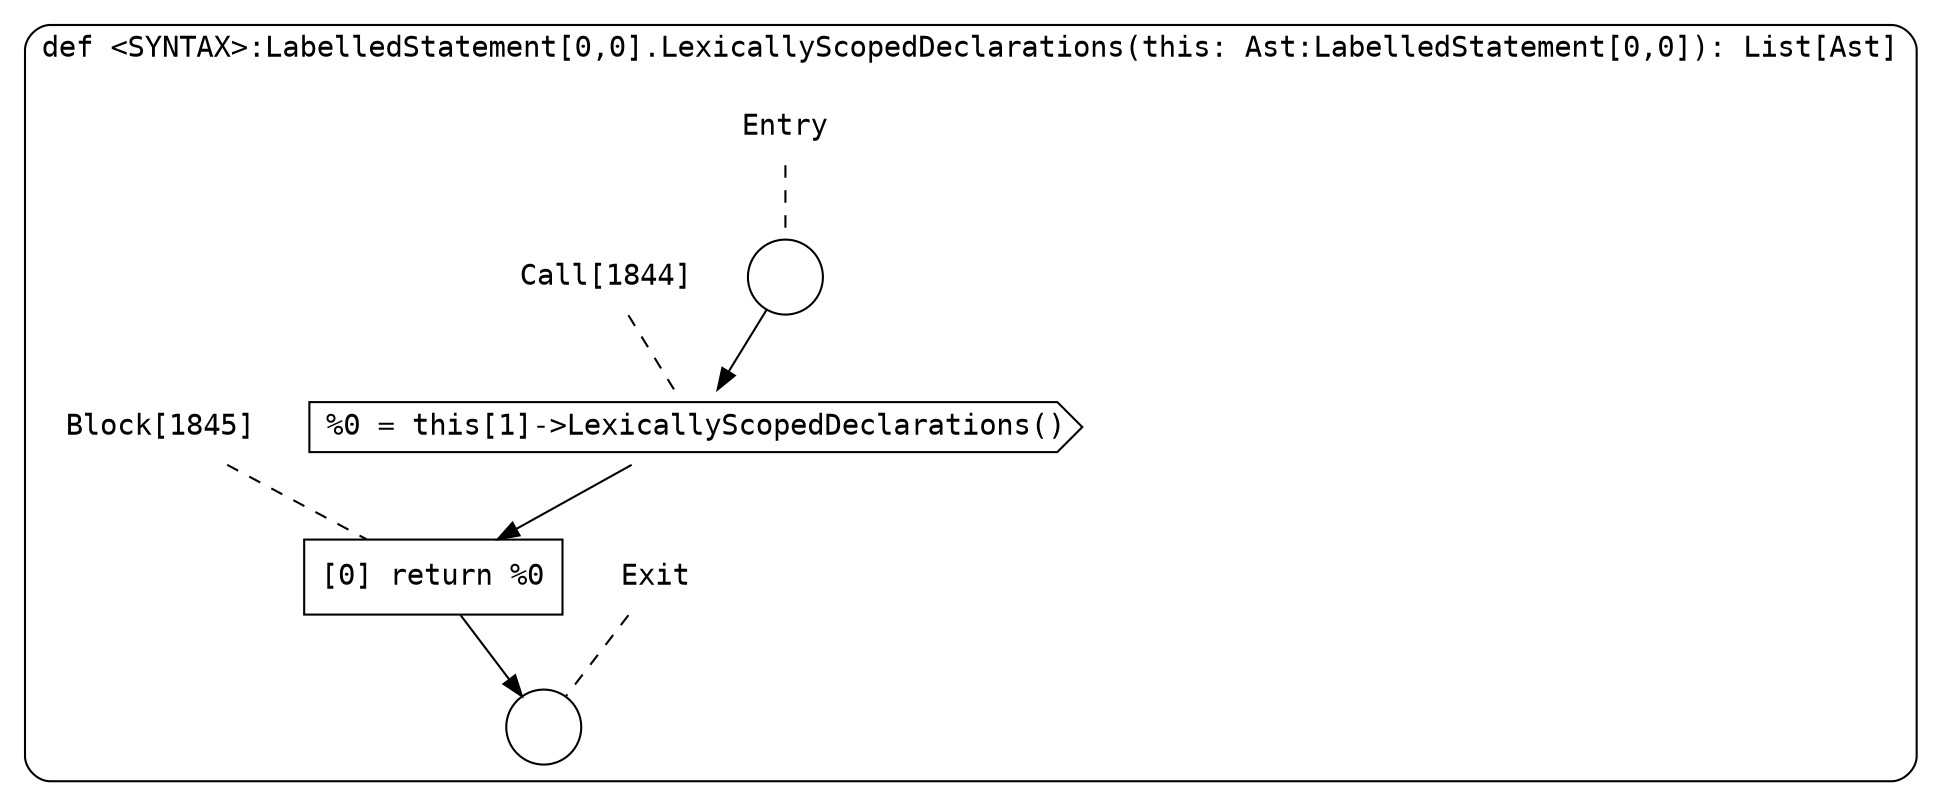 digraph {
  graph [fontname = "Consolas"]
  node [fontname = "Consolas"]
  edge [fontname = "Consolas"]
  subgraph cluster298 {
    label = "def <SYNTAX>:LabelledStatement[0,0].LexicallyScopedDeclarations(this: Ast:LabelledStatement[0,0]): List[Ast]"
    style = rounded
    cluster298_entry_name [shape=none, label=<<font color="black">Entry</font>>]
    cluster298_entry_name -> cluster298_entry [arrowhead=none, color="black", style=dashed]
    cluster298_entry [shape=circle label=" " color="black" fillcolor="white" style=filled]
    cluster298_entry -> node1844 [color="black"]
    cluster298_exit_name [shape=none, label=<<font color="black">Exit</font>>]
    cluster298_exit_name -> cluster298_exit [arrowhead=none, color="black", style=dashed]
    cluster298_exit [shape=circle label=" " color="black" fillcolor="white" style=filled]
    node1844_name [shape=none, label=<<font color="black">Call[1844]</font>>]
    node1844_name -> node1844 [arrowhead=none, color="black", style=dashed]
    node1844 [shape=cds, label=<<font color="black">%0 = this[1]-&gt;LexicallyScopedDeclarations()</font>> color="black" fillcolor="white", style=filled]
    node1844 -> node1845 [color="black"]
    node1845_name [shape=none, label=<<font color="black">Block[1845]</font>>]
    node1845_name -> node1845 [arrowhead=none, color="black", style=dashed]
    node1845 [shape=box, label=<<font color="black">[0] return %0<BR ALIGN="LEFT"/></font>> color="black" fillcolor="white", style=filled]
    node1845 -> cluster298_exit [color="black"]
  }
}